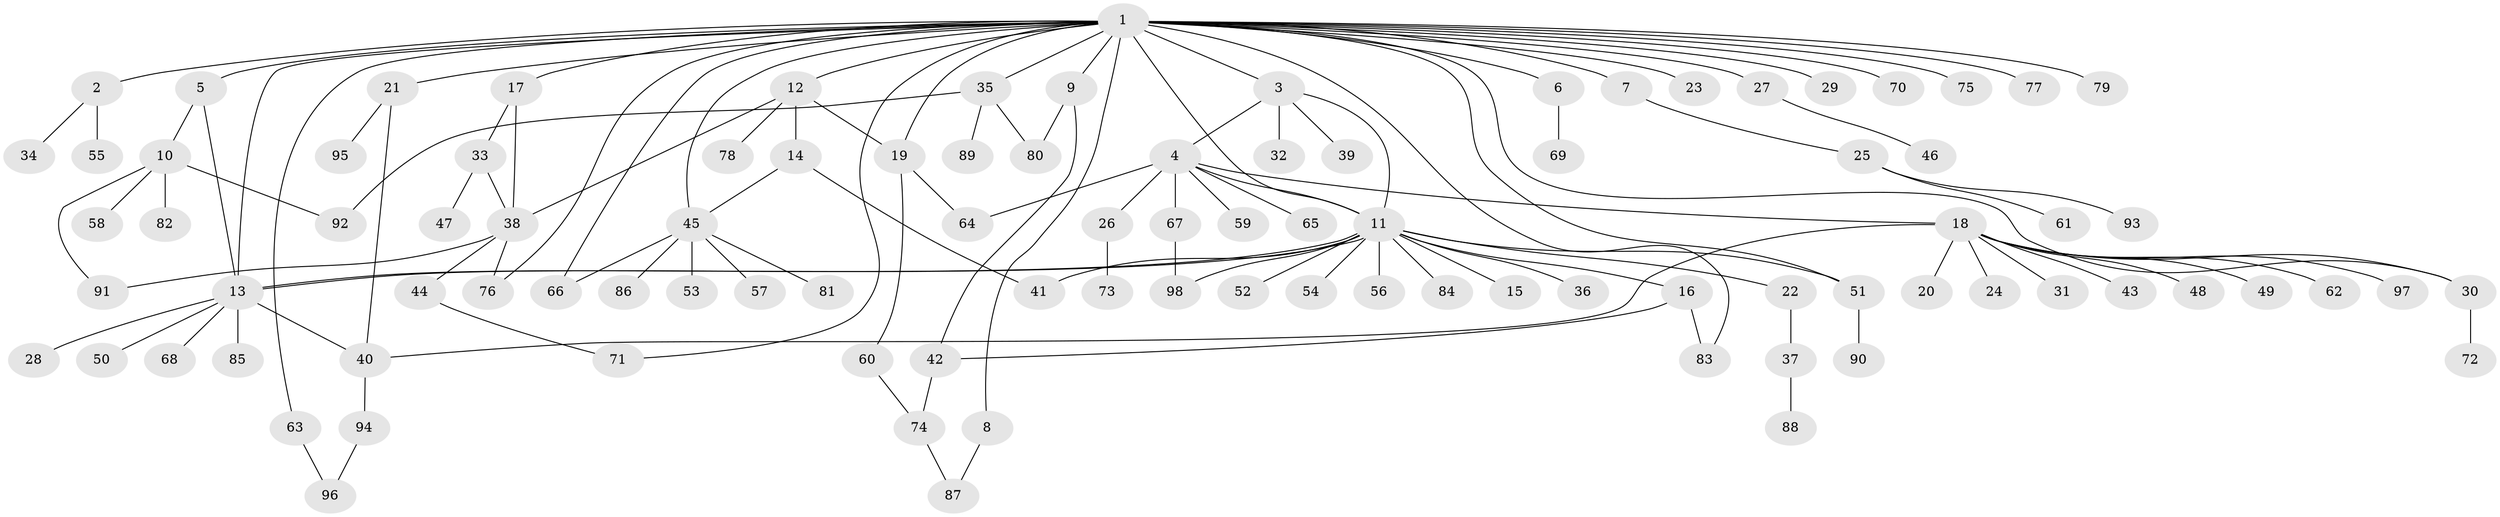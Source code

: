 // coarse degree distribution, {28: 0.014492753623188406, 2: 0.2463768115942029, 4: 0.07246376811594203, 7: 0.028985507246376812, 3: 0.08695652173913043, 1: 0.4782608695652174, 5: 0.014492753623188406, 14: 0.014492753623188406, 10: 0.014492753623188406, 6: 0.028985507246376812}
// Generated by graph-tools (version 1.1) at 2025/50/03/04/25 22:50:14]
// undirected, 98 vertices, 124 edges
graph export_dot {
  node [color=gray90,style=filled];
  1;
  2;
  3;
  4;
  5;
  6;
  7;
  8;
  9;
  10;
  11;
  12;
  13;
  14;
  15;
  16;
  17;
  18;
  19;
  20;
  21;
  22;
  23;
  24;
  25;
  26;
  27;
  28;
  29;
  30;
  31;
  32;
  33;
  34;
  35;
  36;
  37;
  38;
  39;
  40;
  41;
  42;
  43;
  44;
  45;
  46;
  47;
  48;
  49;
  50;
  51;
  52;
  53;
  54;
  55;
  56;
  57;
  58;
  59;
  60;
  61;
  62;
  63;
  64;
  65;
  66;
  67;
  68;
  69;
  70;
  71;
  72;
  73;
  74;
  75;
  76;
  77;
  78;
  79;
  80;
  81;
  82;
  83;
  84;
  85;
  86;
  87;
  88;
  89;
  90;
  91;
  92;
  93;
  94;
  95;
  96;
  97;
  98;
  1 -- 2;
  1 -- 3;
  1 -- 5;
  1 -- 6;
  1 -- 7;
  1 -- 8;
  1 -- 9;
  1 -- 11;
  1 -- 12;
  1 -- 13;
  1 -- 17;
  1 -- 19;
  1 -- 21;
  1 -- 23;
  1 -- 27;
  1 -- 29;
  1 -- 30;
  1 -- 35;
  1 -- 45;
  1 -- 51;
  1 -- 63;
  1 -- 66;
  1 -- 70;
  1 -- 71;
  1 -- 75;
  1 -- 76;
  1 -- 77;
  1 -- 79;
  1 -- 83;
  2 -- 34;
  2 -- 55;
  3 -- 4;
  3 -- 11;
  3 -- 32;
  3 -- 39;
  4 -- 11;
  4 -- 18;
  4 -- 26;
  4 -- 59;
  4 -- 64;
  4 -- 65;
  4 -- 67;
  5 -- 10;
  5 -- 13;
  6 -- 69;
  7 -- 25;
  8 -- 87;
  9 -- 42;
  9 -- 80;
  10 -- 58;
  10 -- 82;
  10 -- 91;
  10 -- 92;
  11 -- 13;
  11 -- 13;
  11 -- 15;
  11 -- 16;
  11 -- 22;
  11 -- 36;
  11 -- 41;
  11 -- 51;
  11 -- 52;
  11 -- 54;
  11 -- 56;
  11 -- 84;
  11 -- 98;
  12 -- 14;
  12 -- 19;
  12 -- 38;
  12 -- 78;
  13 -- 28;
  13 -- 40;
  13 -- 50;
  13 -- 68;
  13 -- 85;
  14 -- 41;
  14 -- 45;
  16 -- 42;
  16 -- 83;
  17 -- 33;
  17 -- 38;
  18 -- 20;
  18 -- 24;
  18 -- 30;
  18 -- 31;
  18 -- 40;
  18 -- 43;
  18 -- 48;
  18 -- 49;
  18 -- 62;
  18 -- 97;
  19 -- 60;
  19 -- 64;
  21 -- 40;
  21 -- 95;
  22 -- 37;
  25 -- 61;
  25 -- 93;
  26 -- 73;
  27 -- 46;
  30 -- 72;
  33 -- 38;
  33 -- 47;
  35 -- 80;
  35 -- 89;
  35 -- 92;
  37 -- 88;
  38 -- 44;
  38 -- 76;
  38 -- 91;
  40 -- 94;
  42 -- 74;
  44 -- 71;
  45 -- 53;
  45 -- 57;
  45 -- 66;
  45 -- 81;
  45 -- 86;
  51 -- 90;
  60 -- 74;
  63 -- 96;
  67 -- 98;
  74 -- 87;
  94 -- 96;
}

